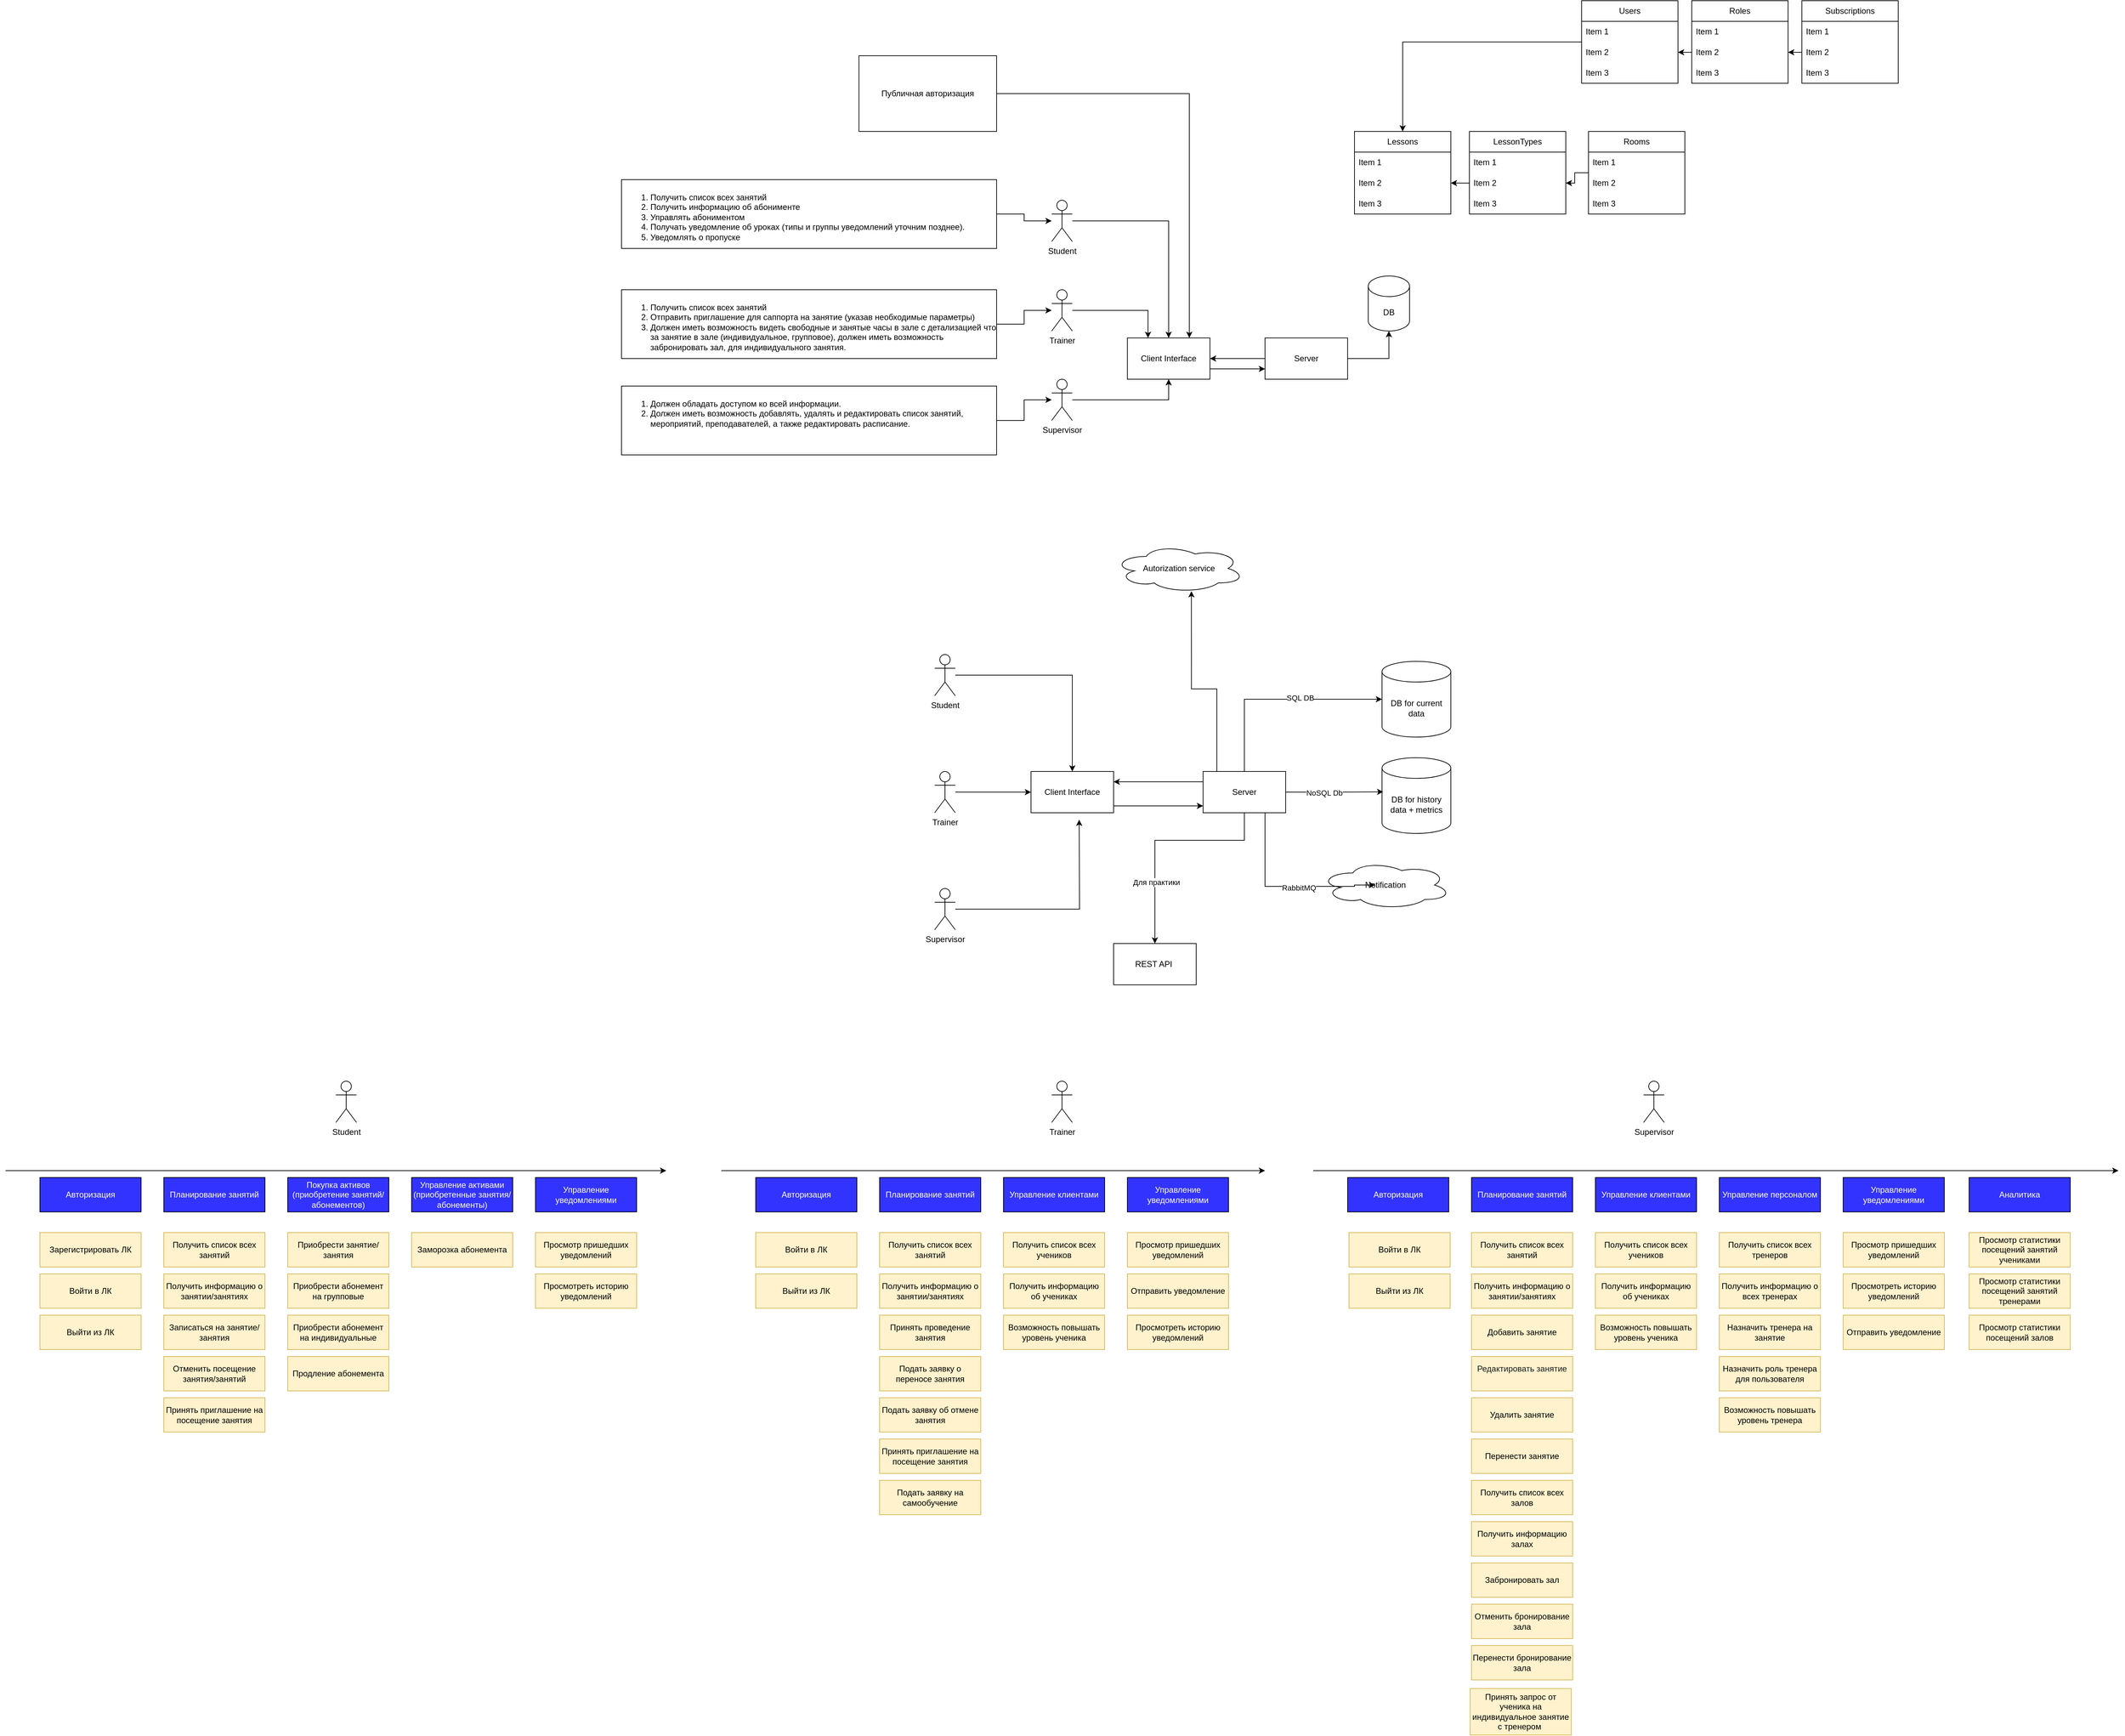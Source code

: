 <mxfile version="22.1.3" type="github">
  <diagram name="Страница — 1" id="-huWrvzhIRPL-7FePhcu">
    <mxGraphModel dx="2761" dy="2418" grid="1" gridSize="10" guides="1" tooltips="1" connect="1" arrows="1" fold="1" page="1" pageScale="1" pageWidth="1654" pageHeight="1169" math="0" shadow="0">
      <root>
        <mxCell id="0" />
        <mxCell id="1" parent="0" />
        <mxCell id="t2ZdEfVuAgnnPO7b86gj-10" style="edgeStyle=orthogonalEdgeStyle;rounded=0;orthogonalLoop=1;jettySize=auto;html=1;entryX=0.5;entryY=0;entryDx=0;entryDy=0;" parent="1" source="211ug2n4QtESpDDz7pXh-1" target="6MssbIcQv7_FQLmaPwCC-4" edge="1">
          <mxGeometry relative="1" as="geometry" />
        </mxCell>
        <mxCell id="211ug2n4QtESpDDz7pXh-1" value="Student" style="shape=umlActor;verticalLabelPosition=bottom;verticalAlign=top;html=1;outlineConnect=0;" parent="1" vertex="1">
          <mxGeometry x="80" y="100" width="30" height="60" as="geometry" />
        </mxCell>
        <mxCell id="t2ZdEfVuAgnnPO7b86gj-21" style="edgeStyle=orthogonalEdgeStyle;rounded=0;orthogonalLoop=1;jettySize=auto;html=1;entryX=0.25;entryY=0;entryDx=0;entryDy=0;" parent="1" source="211ug2n4QtESpDDz7pXh-2" target="6MssbIcQv7_FQLmaPwCC-4" edge="1">
          <mxGeometry relative="1" as="geometry" />
        </mxCell>
        <mxCell id="211ug2n4QtESpDDz7pXh-2" value="Trainer" style="shape=umlActor;verticalLabelPosition=bottom;verticalAlign=top;html=1;outlineConnect=0;" parent="1" vertex="1">
          <mxGeometry x="80" y="230" width="30" height="60" as="geometry" />
        </mxCell>
        <mxCell id="t2ZdEfVuAgnnPO7b86gj-20" style="edgeStyle=orthogonalEdgeStyle;rounded=0;orthogonalLoop=1;jettySize=auto;html=1;entryX=0.5;entryY=1;entryDx=0;entryDy=0;" parent="1" source="211ug2n4QtESpDDz7pXh-3" target="6MssbIcQv7_FQLmaPwCC-4" edge="1">
          <mxGeometry relative="1" as="geometry">
            <Array as="points">
              <mxPoint x="250" y="390" />
            </Array>
          </mxGeometry>
        </mxCell>
        <mxCell id="211ug2n4QtESpDDz7pXh-3" value="Supervisor" style="shape=umlActor;verticalLabelPosition=bottom;verticalAlign=top;html=1;outlineConnect=0;" parent="1" vertex="1">
          <mxGeometry x="80" y="360" width="30" height="60" as="geometry" />
        </mxCell>
        <mxCell id="6MssbIcQv7_FQLmaPwCC-5" style="edgeStyle=orthogonalEdgeStyle;rounded=0;orthogonalLoop=1;jettySize=auto;html=1;entryX=1;entryY=0.5;entryDx=0;entryDy=0;" edge="1" parent="1" source="t2ZdEfVuAgnnPO7b86gj-1" target="6MssbIcQv7_FQLmaPwCC-4">
          <mxGeometry relative="1" as="geometry" />
        </mxCell>
        <mxCell id="t2ZdEfVuAgnnPO7b86gj-1" value="Server" style="rounded=0;whiteSpace=wrap;html=1;" parent="1" vertex="1">
          <mxGeometry x="390" y="300" width="120" height="60" as="geometry" />
        </mxCell>
        <mxCell id="t2ZdEfVuAgnnPO7b86gj-2" value="DB" style="shape=cylinder3;whiteSpace=wrap;html=1;boundedLbl=1;backgroundOutline=1;size=15;" parent="1" vertex="1">
          <mxGeometry x="540" y="210" width="60" height="80" as="geometry" />
        </mxCell>
        <mxCell id="t2ZdEfVuAgnnPO7b86gj-15" style="edgeStyle=orthogonalEdgeStyle;rounded=0;orthogonalLoop=1;jettySize=auto;html=1;" parent="1" source="t2ZdEfVuAgnnPO7b86gj-8" target="211ug2n4QtESpDDz7pXh-1" edge="1">
          <mxGeometry relative="1" as="geometry" />
        </mxCell>
        <mxCell id="t2ZdEfVuAgnnPO7b86gj-8" value="&lt;ol&gt;&lt;li&gt;Получить список всех занятий&lt;/li&gt;&lt;li&gt;Получить информацию об абонименте&lt;/li&gt;&lt;li&gt;Управлять абониментом&lt;/li&gt;&lt;li&gt;Получать уведомление об уроках (типы и группы уведомлений уточним позднее).&lt;/li&gt;&lt;li&gt;Уведомлять о пропуске&lt;/li&gt;&lt;/ol&gt;" style="whiteSpace=wrap;html=1;verticalAlign=top;align=left;" parent="1" vertex="1">
          <mxGeometry x="-545" y="70" width="545" height="100" as="geometry" />
        </mxCell>
        <mxCell id="t2ZdEfVuAgnnPO7b86gj-16" style="edgeStyle=orthogonalEdgeStyle;rounded=0;orthogonalLoop=1;jettySize=auto;html=1;" parent="1" source="t2ZdEfVuAgnnPO7b86gj-12" target="211ug2n4QtESpDDz7pXh-2" edge="1">
          <mxGeometry relative="1" as="geometry" />
        </mxCell>
        <mxCell id="t2ZdEfVuAgnnPO7b86gj-12" value="&lt;ol&gt;&lt;li&gt;Получить список всех занятий&lt;/li&gt;&lt;li&gt;Отправить приглашение для саппорта на занятие (указав необходимые параметры)&lt;/li&gt;&lt;li&gt;Должен иметь возможность видеть свободные и занятые часы в зале с детализацией что за занятие в зале (индивидуальное, групповое), должен иметь возможность забронировать зал, для индивидуального занятия.&lt;br&gt;&lt;/li&gt;&lt;/ol&gt;" style="whiteSpace=wrap;html=1;verticalAlign=top;align=left;" parent="1" vertex="1">
          <mxGeometry x="-545" y="230" width="545" height="100" as="geometry" />
        </mxCell>
        <mxCell id="t2ZdEfVuAgnnPO7b86gj-18" style="edgeStyle=orthogonalEdgeStyle;rounded=0;orthogonalLoop=1;jettySize=auto;html=1;" parent="1" source="t2ZdEfVuAgnnPO7b86gj-17" target="211ug2n4QtESpDDz7pXh-3" edge="1">
          <mxGeometry relative="1" as="geometry" />
        </mxCell>
        <mxCell id="t2ZdEfVuAgnnPO7b86gj-17" value="&lt;ol&gt;&lt;li&gt;Должен обладать доступом ко всей информации.&lt;br&gt;&lt;/li&gt;&lt;li&gt;Должен иметь возможность добавлять, удалять и редактировать список занятий, мероприятий, преподавателей, а также редактировать расписание.&lt;br&gt;&lt;/li&gt;&lt;/ol&gt;" style="whiteSpace=wrap;html=1;verticalAlign=top;align=left;" parent="1" vertex="1">
          <mxGeometry x="-545" y="370" width="545" height="100" as="geometry" />
        </mxCell>
        <mxCell id="t2ZdEfVuAgnnPO7b86gj-23" style="edgeStyle=orthogonalEdgeStyle;rounded=0;orthogonalLoop=1;jettySize=auto;html=1;entryX=0.5;entryY=1;entryDx=0;entryDy=0;entryPerimeter=0;" parent="1" source="t2ZdEfVuAgnnPO7b86gj-1" target="t2ZdEfVuAgnnPO7b86gj-2" edge="1">
          <mxGeometry relative="1" as="geometry" />
        </mxCell>
        <mxCell id="t2ZdEfVuAgnnPO7b86gj-59" style="edgeStyle=orthogonalEdgeStyle;rounded=0;orthogonalLoop=1;jettySize=auto;html=1;entryX=0.75;entryY=0;entryDx=0;entryDy=0;" parent="1" source="t2ZdEfVuAgnnPO7b86gj-24" target="6MssbIcQv7_FQLmaPwCC-4" edge="1">
          <mxGeometry relative="1" as="geometry" />
        </mxCell>
        <mxCell id="t2ZdEfVuAgnnPO7b86gj-24" value="Публичная авторизация" style="rounded=0;whiteSpace=wrap;html=1;" parent="1" vertex="1">
          <mxGeometry x="-200" y="-110" width="200" height="110" as="geometry" />
        </mxCell>
        <mxCell id="t2ZdEfVuAgnnPO7b86gj-54" style="edgeStyle=orthogonalEdgeStyle;rounded=0;orthogonalLoop=1;jettySize=auto;html=1;entryX=0.5;entryY=0;entryDx=0;entryDy=0;" parent="1" source="t2ZdEfVuAgnnPO7b86gj-29" target="t2ZdEfVuAgnnPO7b86gj-37" edge="1">
          <mxGeometry relative="1" as="geometry" />
        </mxCell>
        <mxCell id="t2ZdEfVuAgnnPO7b86gj-29" value="Users" style="swimlane;fontStyle=0;childLayout=stackLayout;horizontal=1;startSize=30;horizontalStack=0;resizeParent=1;resizeParentMax=0;resizeLast=0;collapsible=1;marginBottom=0;whiteSpace=wrap;html=1;" parent="1" vertex="1">
          <mxGeometry x="850" y="-190" width="140" height="120" as="geometry" />
        </mxCell>
        <mxCell id="t2ZdEfVuAgnnPO7b86gj-30" value="Item 1" style="text;strokeColor=none;fillColor=none;align=left;verticalAlign=middle;spacingLeft=4;spacingRight=4;overflow=hidden;points=[[0,0.5],[1,0.5]];portConstraint=eastwest;rotatable=0;whiteSpace=wrap;html=1;" parent="t2ZdEfVuAgnnPO7b86gj-29" vertex="1">
          <mxGeometry y="30" width="140" height="30" as="geometry" />
        </mxCell>
        <mxCell id="t2ZdEfVuAgnnPO7b86gj-31" value="Item 2" style="text;strokeColor=none;fillColor=none;align=left;verticalAlign=middle;spacingLeft=4;spacingRight=4;overflow=hidden;points=[[0,0.5],[1,0.5]];portConstraint=eastwest;rotatable=0;whiteSpace=wrap;html=1;" parent="t2ZdEfVuAgnnPO7b86gj-29" vertex="1">
          <mxGeometry y="60" width="140" height="30" as="geometry" />
        </mxCell>
        <mxCell id="t2ZdEfVuAgnnPO7b86gj-32" value="Item 3" style="text;strokeColor=none;fillColor=none;align=left;verticalAlign=middle;spacingLeft=4;spacingRight=4;overflow=hidden;points=[[0,0.5],[1,0.5]];portConstraint=eastwest;rotatable=0;whiteSpace=wrap;html=1;" parent="t2ZdEfVuAgnnPO7b86gj-29" vertex="1">
          <mxGeometry y="90" width="140" height="30" as="geometry" />
        </mxCell>
        <mxCell id="t2ZdEfVuAgnnPO7b86gj-33" value="Roles" style="swimlane;fontStyle=0;childLayout=stackLayout;horizontal=1;startSize=30;horizontalStack=0;resizeParent=1;resizeParentMax=0;resizeLast=0;collapsible=1;marginBottom=0;whiteSpace=wrap;html=1;" parent="1" vertex="1">
          <mxGeometry x="1010" y="-190" width="140" height="120" as="geometry" />
        </mxCell>
        <mxCell id="t2ZdEfVuAgnnPO7b86gj-34" value="Item 1" style="text;strokeColor=none;fillColor=none;align=left;verticalAlign=middle;spacingLeft=4;spacingRight=4;overflow=hidden;points=[[0,0.5],[1,0.5]];portConstraint=eastwest;rotatable=0;whiteSpace=wrap;html=1;" parent="t2ZdEfVuAgnnPO7b86gj-33" vertex="1">
          <mxGeometry y="30" width="140" height="30" as="geometry" />
        </mxCell>
        <mxCell id="t2ZdEfVuAgnnPO7b86gj-35" value="Item 2" style="text;strokeColor=none;fillColor=none;align=left;verticalAlign=middle;spacingLeft=4;spacingRight=4;overflow=hidden;points=[[0,0.5],[1,0.5]];portConstraint=eastwest;rotatable=0;whiteSpace=wrap;html=1;" parent="t2ZdEfVuAgnnPO7b86gj-33" vertex="1">
          <mxGeometry y="60" width="140" height="30" as="geometry" />
        </mxCell>
        <mxCell id="t2ZdEfVuAgnnPO7b86gj-36" value="Item 3" style="text;strokeColor=none;fillColor=none;align=left;verticalAlign=middle;spacingLeft=4;spacingRight=4;overflow=hidden;points=[[0,0.5],[1,0.5]];portConstraint=eastwest;rotatable=0;whiteSpace=wrap;html=1;" parent="t2ZdEfVuAgnnPO7b86gj-33" vertex="1">
          <mxGeometry y="90" width="140" height="30" as="geometry" />
        </mxCell>
        <mxCell id="t2ZdEfVuAgnnPO7b86gj-37" value="Lessons" style="swimlane;fontStyle=0;childLayout=stackLayout;horizontal=1;startSize=30;horizontalStack=0;resizeParent=1;resizeParentMax=0;resizeLast=0;collapsible=1;marginBottom=0;whiteSpace=wrap;html=1;" parent="1" vertex="1">
          <mxGeometry x="520" width="140" height="120" as="geometry" />
        </mxCell>
        <mxCell id="t2ZdEfVuAgnnPO7b86gj-38" value="Item 1" style="text;strokeColor=none;fillColor=none;align=left;verticalAlign=middle;spacingLeft=4;spacingRight=4;overflow=hidden;points=[[0,0.5],[1,0.5]];portConstraint=eastwest;rotatable=0;whiteSpace=wrap;html=1;" parent="t2ZdEfVuAgnnPO7b86gj-37" vertex="1">
          <mxGeometry y="30" width="140" height="30" as="geometry" />
        </mxCell>
        <mxCell id="t2ZdEfVuAgnnPO7b86gj-39" value="Item 2" style="text;strokeColor=none;fillColor=none;align=left;verticalAlign=middle;spacingLeft=4;spacingRight=4;overflow=hidden;points=[[0,0.5],[1,0.5]];portConstraint=eastwest;rotatable=0;whiteSpace=wrap;html=1;" parent="t2ZdEfVuAgnnPO7b86gj-37" vertex="1">
          <mxGeometry y="60" width="140" height="30" as="geometry" />
        </mxCell>
        <mxCell id="t2ZdEfVuAgnnPO7b86gj-40" value="Item 3" style="text;strokeColor=none;fillColor=none;align=left;verticalAlign=middle;spacingLeft=4;spacingRight=4;overflow=hidden;points=[[0,0.5],[1,0.5]];portConstraint=eastwest;rotatable=0;whiteSpace=wrap;html=1;" parent="t2ZdEfVuAgnnPO7b86gj-37" vertex="1">
          <mxGeometry y="90" width="140" height="30" as="geometry" />
        </mxCell>
        <mxCell id="t2ZdEfVuAgnnPO7b86gj-41" value="Subscriptions" style="swimlane;fontStyle=0;childLayout=stackLayout;horizontal=1;startSize=30;horizontalStack=0;resizeParent=1;resizeParentMax=0;resizeLast=0;collapsible=1;marginBottom=0;whiteSpace=wrap;html=1;" parent="1" vertex="1">
          <mxGeometry x="1170" y="-190" width="140" height="120" as="geometry" />
        </mxCell>
        <mxCell id="t2ZdEfVuAgnnPO7b86gj-42" value="Item 1" style="text;strokeColor=none;fillColor=none;align=left;verticalAlign=middle;spacingLeft=4;spacingRight=4;overflow=hidden;points=[[0,0.5],[1,0.5]];portConstraint=eastwest;rotatable=0;whiteSpace=wrap;html=1;" parent="t2ZdEfVuAgnnPO7b86gj-41" vertex="1">
          <mxGeometry y="30" width="140" height="30" as="geometry" />
        </mxCell>
        <mxCell id="t2ZdEfVuAgnnPO7b86gj-43" value="Item 2" style="text;strokeColor=none;fillColor=none;align=left;verticalAlign=middle;spacingLeft=4;spacingRight=4;overflow=hidden;points=[[0,0.5],[1,0.5]];portConstraint=eastwest;rotatable=0;whiteSpace=wrap;html=1;" parent="t2ZdEfVuAgnnPO7b86gj-41" vertex="1">
          <mxGeometry y="60" width="140" height="30" as="geometry" />
        </mxCell>
        <mxCell id="t2ZdEfVuAgnnPO7b86gj-44" value="Item 3" style="text;strokeColor=none;fillColor=none;align=left;verticalAlign=middle;spacingLeft=4;spacingRight=4;overflow=hidden;points=[[0,0.5],[1,0.5]];portConstraint=eastwest;rotatable=0;whiteSpace=wrap;html=1;" parent="t2ZdEfVuAgnnPO7b86gj-41" vertex="1">
          <mxGeometry y="90" width="140" height="30" as="geometry" />
        </mxCell>
        <mxCell id="t2ZdEfVuAgnnPO7b86gj-56" style="edgeStyle=orthogonalEdgeStyle;rounded=0;orthogonalLoop=1;jettySize=auto;html=1;" parent="1" source="t2ZdEfVuAgnnPO7b86gj-45" target="t2ZdEfVuAgnnPO7b86gj-52" edge="1">
          <mxGeometry relative="1" as="geometry" />
        </mxCell>
        <mxCell id="t2ZdEfVuAgnnPO7b86gj-45" value="Rooms" style="swimlane;fontStyle=0;childLayout=stackLayout;horizontal=1;startSize=30;horizontalStack=0;resizeParent=1;resizeParentMax=0;resizeLast=0;collapsible=1;marginBottom=0;whiteSpace=wrap;html=1;" parent="1" vertex="1">
          <mxGeometry x="860" width="140" height="120" as="geometry" />
        </mxCell>
        <mxCell id="t2ZdEfVuAgnnPO7b86gj-46" value="Item 1" style="text;strokeColor=none;fillColor=none;align=left;verticalAlign=middle;spacingLeft=4;spacingRight=4;overflow=hidden;points=[[0,0.5],[1,0.5]];portConstraint=eastwest;rotatable=0;whiteSpace=wrap;html=1;" parent="t2ZdEfVuAgnnPO7b86gj-45" vertex="1">
          <mxGeometry y="30" width="140" height="30" as="geometry" />
        </mxCell>
        <mxCell id="t2ZdEfVuAgnnPO7b86gj-47" value="Item 2" style="text;strokeColor=none;fillColor=none;align=left;verticalAlign=middle;spacingLeft=4;spacingRight=4;overflow=hidden;points=[[0,0.5],[1,0.5]];portConstraint=eastwest;rotatable=0;whiteSpace=wrap;html=1;" parent="t2ZdEfVuAgnnPO7b86gj-45" vertex="1">
          <mxGeometry y="60" width="140" height="30" as="geometry" />
        </mxCell>
        <mxCell id="t2ZdEfVuAgnnPO7b86gj-48" value="Item 3" style="text;strokeColor=none;fillColor=none;align=left;verticalAlign=middle;spacingLeft=4;spacingRight=4;overflow=hidden;points=[[0,0.5],[1,0.5]];portConstraint=eastwest;rotatable=0;whiteSpace=wrap;html=1;" parent="t2ZdEfVuAgnnPO7b86gj-45" vertex="1">
          <mxGeometry y="90" width="140" height="30" as="geometry" />
        </mxCell>
        <mxCell id="t2ZdEfVuAgnnPO7b86gj-50" value="LessonTypes" style="swimlane;fontStyle=0;childLayout=stackLayout;horizontal=1;startSize=30;horizontalStack=0;resizeParent=1;resizeParentMax=0;resizeLast=0;collapsible=1;marginBottom=0;whiteSpace=wrap;html=1;" parent="1" vertex="1">
          <mxGeometry x="687" width="140" height="120" as="geometry" />
        </mxCell>
        <mxCell id="t2ZdEfVuAgnnPO7b86gj-51" value="Item 1" style="text;strokeColor=none;fillColor=none;align=left;verticalAlign=middle;spacingLeft=4;spacingRight=4;overflow=hidden;points=[[0,0.5],[1,0.5]];portConstraint=eastwest;rotatable=0;whiteSpace=wrap;html=1;" parent="t2ZdEfVuAgnnPO7b86gj-50" vertex="1">
          <mxGeometry y="30" width="140" height="30" as="geometry" />
        </mxCell>
        <mxCell id="t2ZdEfVuAgnnPO7b86gj-52" value="Item 2" style="text;strokeColor=none;fillColor=none;align=left;verticalAlign=middle;spacingLeft=4;spacingRight=4;overflow=hidden;points=[[0,0.5],[1,0.5]];portConstraint=eastwest;rotatable=0;whiteSpace=wrap;html=1;" parent="t2ZdEfVuAgnnPO7b86gj-50" vertex="1">
          <mxGeometry y="60" width="140" height="30" as="geometry" />
        </mxCell>
        <mxCell id="t2ZdEfVuAgnnPO7b86gj-53" value="Item 3" style="text;strokeColor=none;fillColor=none;align=left;verticalAlign=middle;spacingLeft=4;spacingRight=4;overflow=hidden;points=[[0,0.5],[1,0.5]];portConstraint=eastwest;rotatable=0;whiteSpace=wrap;html=1;" parent="t2ZdEfVuAgnnPO7b86gj-50" vertex="1">
          <mxGeometry y="90" width="140" height="30" as="geometry" />
        </mxCell>
        <mxCell id="t2ZdEfVuAgnnPO7b86gj-55" style="edgeStyle=orthogonalEdgeStyle;rounded=0;orthogonalLoop=1;jettySize=auto;html=1;entryX=1;entryY=0.5;entryDx=0;entryDy=0;" parent="1" source="t2ZdEfVuAgnnPO7b86gj-52" target="t2ZdEfVuAgnnPO7b86gj-39" edge="1">
          <mxGeometry relative="1" as="geometry" />
        </mxCell>
        <mxCell id="t2ZdEfVuAgnnPO7b86gj-57" style="edgeStyle=orthogonalEdgeStyle;rounded=0;orthogonalLoop=1;jettySize=auto;html=1;entryX=1;entryY=0.5;entryDx=0;entryDy=0;" parent="1" source="t2ZdEfVuAgnnPO7b86gj-35" target="t2ZdEfVuAgnnPO7b86gj-31" edge="1">
          <mxGeometry relative="1" as="geometry" />
        </mxCell>
        <mxCell id="t2ZdEfVuAgnnPO7b86gj-58" style="edgeStyle=orthogonalEdgeStyle;rounded=0;orthogonalLoop=1;jettySize=auto;html=1;entryX=1;entryY=0.5;entryDx=0;entryDy=0;" parent="1" source="t2ZdEfVuAgnnPO7b86gj-43" target="t2ZdEfVuAgnnPO7b86gj-35" edge="1">
          <mxGeometry relative="1" as="geometry" />
        </mxCell>
        <mxCell id="38tsDACRDi0O5EKiQqHK-49" style="edgeStyle=orthogonalEdgeStyle;rounded=0;orthogonalLoop=1;jettySize=auto;html=1;" parent="1" source="38tsDACRDi0O5EKiQqHK-50" target="38tsDACRDi0O5EKiQqHK-56" edge="1">
          <mxGeometry relative="1" as="geometry" />
        </mxCell>
        <mxCell id="38tsDACRDi0O5EKiQqHK-50" value="Student" style="shape=umlActor;verticalLabelPosition=bottom;verticalAlign=top;html=1;outlineConnect=0;" parent="1" vertex="1">
          <mxGeometry x="-90" y="760" width="30" height="60" as="geometry" />
        </mxCell>
        <mxCell id="38tsDACRDi0O5EKiQqHK-51" style="edgeStyle=orthogonalEdgeStyle;rounded=0;orthogonalLoop=1;jettySize=auto;html=1;entryX=0;entryY=0.5;entryDx=0;entryDy=0;" parent="1" source="38tsDACRDi0O5EKiQqHK-52" target="38tsDACRDi0O5EKiQqHK-56" edge="1">
          <mxGeometry relative="1" as="geometry" />
        </mxCell>
        <mxCell id="38tsDACRDi0O5EKiQqHK-52" value="Trainer" style="shape=umlActor;verticalLabelPosition=bottom;verticalAlign=top;html=1;outlineConnect=0;" parent="1" vertex="1">
          <mxGeometry x="-90" y="930" width="30" height="60" as="geometry" />
        </mxCell>
        <mxCell id="38tsDACRDi0O5EKiQqHK-206" style="edgeStyle=orthogonalEdgeStyle;rounded=0;orthogonalLoop=1;jettySize=auto;html=1;" parent="1" source="38tsDACRDi0O5EKiQqHK-54" edge="1">
          <mxGeometry relative="1" as="geometry">
            <mxPoint x="120" y="1000" as="targetPoint" />
          </mxGeometry>
        </mxCell>
        <mxCell id="38tsDACRDi0O5EKiQqHK-54" value="Supervisor" style="shape=umlActor;verticalLabelPosition=bottom;verticalAlign=top;html=1;outlineConnect=0;" parent="1" vertex="1">
          <mxGeometry x="-90" y="1100" width="30" height="60" as="geometry" />
        </mxCell>
        <mxCell id="38tsDACRDi0O5EKiQqHK-207" style="edgeStyle=orthogonalEdgeStyle;rounded=0;orthogonalLoop=1;jettySize=auto;html=1;" parent="1" source="38tsDACRDi0O5EKiQqHK-56" target="38tsDACRDi0O5EKiQqHK-204" edge="1">
          <mxGeometry relative="1" as="geometry">
            <Array as="points">
              <mxPoint x="240" y="980" />
              <mxPoint x="240" y="980" />
            </Array>
          </mxGeometry>
        </mxCell>
        <mxCell id="38tsDACRDi0O5EKiQqHK-56" value="Client Interface" style="rounded=0;whiteSpace=wrap;html=1;" parent="1" vertex="1">
          <mxGeometry x="50" y="930" width="120" height="60" as="geometry" />
        </mxCell>
        <mxCell id="38tsDACRDi0O5EKiQqHK-57" value="DB for current data" style="shape=cylinder3;whiteSpace=wrap;html=1;boundedLbl=1;backgroundOutline=1;size=15;" parent="1" vertex="1">
          <mxGeometry x="560" y="770" width="100" height="110" as="geometry" />
        </mxCell>
        <mxCell id="38tsDACRDi0O5EKiQqHK-97" value="" style="endArrow=classic;html=1;rounded=0;" parent="1" edge="1">
          <mxGeometry width="50" height="50" relative="1" as="geometry">
            <mxPoint x="-1440" y="1510" as="sourcePoint" />
            <mxPoint x="-480" y="1510" as="targetPoint" />
          </mxGeometry>
        </mxCell>
        <mxCell id="38tsDACRDi0O5EKiQqHK-101" value="Покупка активов (приобретение занятий/абонементов)" style="rounded=0;whiteSpace=wrap;html=1;fillColor=#3333FF;fontColor=#ffffff;" parent="1" vertex="1">
          <mxGeometry x="-1030" y="1520" width="147" height="50" as="geometry" />
        </mxCell>
        <mxCell id="38tsDACRDi0O5EKiQqHK-104" value="Student" style="shape=umlActor;verticalLabelPosition=bottom;verticalAlign=top;html=1;outlineConnect=0;" parent="1" vertex="1">
          <mxGeometry x="-960" y="1380" width="30" height="60" as="geometry" />
        </mxCell>
        <mxCell id="38tsDACRDi0O5EKiQqHK-105" value="Управление активами (приобретенные занятия/абонементы)" style="rounded=0;whiteSpace=wrap;html=1;fillColor=#3333FF;fontColor=#ffffff;" parent="1" vertex="1">
          <mxGeometry x="-850" y="1520" width="147" height="50" as="geometry" />
        </mxCell>
        <mxCell id="38tsDACRDi0O5EKiQqHK-106" value="Управление уведомлениями" style="rounded=0;whiteSpace=wrap;html=1;fillColor=#3333FF;fontColor=#ffffff;" parent="1" vertex="1">
          <mxGeometry x="-670" y="1520" width="147" height="50" as="geometry" />
        </mxCell>
        <mxCell id="38tsDACRDi0O5EKiQqHK-107" value="Планирование занятий" style="rounded=0;whiteSpace=wrap;html=1;fillColor=#3333FF;fontColor=#ffffff;" parent="1" vertex="1">
          <mxGeometry x="-1210" y="1520" width="147" height="50" as="geometry" />
        </mxCell>
        <mxCell id="38tsDACRDi0O5EKiQqHK-108" value="Авторизация" style="rounded=0;whiteSpace=wrap;html=1;fillColor=#3333FF;fontColor=#ffffff;" parent="1" vertex="1">
          <mxGeometry x="-1390" y="1520" width="147" height="50" as="geometry" />
        </mxCell>
        <mxCell id="38tsDACRDi0O5EKiQqHK-109" value="Зарегистрировать ЛК" style="rounded=0;whiteSpace=wrap;html=1;fillColor=#fff2cc;strokeColor=#d6b656;" parent="1" vertex="1">
          <mxGeometry x="-1390" y="1600" width="147" height="50" as="geometry" />
        </mxCell>
        <mxCell id="38tsDACRDi0O5EKiQqHK-110" value="Войти в ЛК" style="rounded=0;whiteSpace=wrap;html=1;fillColor=#fff2cc;strokeColor=#d6b656;" parent="1" vertex="1">
          <mxGeometry x="-1390" y="1660" width="147" height="50" as="geometry" />
        </mxCell>
        <mxCell id="38tsDACRDi0O5EKiQqHK-111" value="Выйти из ЛК" style="rounded=0;whiteSpace=wrap;html=1;fillColor=#fff2cc;strokeColor=#d6b656;" parent="1" vertex="1">
          <mxGeometry x="-1390" y="1720" width="147" height="50" as="geometry" />
        </mxCell>
        <mxCell id="38tsDACRDi0O5EKiQqHK-117" value="Получить список всех занятий" style="rounded=0;whiteSpace=wrap;html=1;fillColor=#fff2cc;strokeColor=#d6b656;" parent="1" vertex="1">
          <mxGeometry x="-1210" y="1600" width="147" height="50" as="geometry" />
        </mxCell>
        <mxCell id="38tsDACRDi0O5EKiQqHK-118" value="Получить информацию о занятии/занятиях" style="rounded=0;whiteSpace=wrap;html=1;fillColor=#fff2cc;strokeColor=#d6b656;" parent="1" vertex="1">
          <mxGeometry x="-1210" y="1660" width="147" height="50" as="geometry" />
        </mxCell>
        <mxCell id="38tsDACRDi0O5EKiQqHK-119" value="Записаться на занятие/занятия" style="rounded=0;whiteSpace=wrap;html=1;fillColor=#fff2cc;strokeColor=#d6b656;" parent="1" vertex="1">
          <mxGeometry x="-1210" y="1720" width="147" height="50" as="geometry" />
        </mxCell>
        <mxCell id="38tsDACRDi0O5EKiQqHK-120" value="Отменить посещение занятия/занятий" style="rounded=0;whiteSpace=wrap;html=1;fillColor=#fff2cc;strokeColor=#d6b656;" parent="1" vertex="1">
          <mxGeometry x="-1210" y="1780" width="147" height="50" as="geometry" />
        </mxCell>
        <mxCell id="38tsDACRDi0O5EKiQqHK-121" value="Принять приглашение на посещение занятия" style="rounded=0;whiteSpace=wrap;html=1;fillColor=#fff2cc;strokeColor=#d6b656;" parent="1" vertex="1">
          <mxGeometry x="-1210" y="1840" width="147" height="50" as="geometry" />
        </mxCell>
        <mxCell id="38tsDACRDi0O5EKiQqHK-125" value="Приобрести занятие/занятия" style="rounded=0;whiteSpace=wrap;html=1;fillColor=#fff2cc;strokeColor=#d6b656;" parent="1" vertex="1">
          <mxGeometry x="-1030" y="1600" width="147" height="50" as="geometry" />
        </mxCell>
        <mxCell id="38tsDACRDi0O5EKiQqHK-126" value="Приобрести &lt;span style=&quot;background-color: initial;&quot;&gt;абонемент на групповые&lt;/span&gt;" style="rounded=0;whiteSpace=wrap;html=1;fillColor=#fff2cc;strokeColor=#d6b656;" parent="1" vertex="1">
          <mxGeometry x="-1030" y="1660" width="147" height="50" as="geometry" />
        </mxCell>
        <mxCell id="38tsDACRDi0O5EKiQqHK-133" value="Заморозка абонемента" style="rounded=0;whiteSpace=wrap;html=1;fillColor=#fff2cc;strokeColor=#d6b656;" parent="1" vertex="1">
          <mxGeometry x="-850" y="1600" width="147" height="50" as="geometry" />
        </mxCell>
        <mxCell id="38tsDACRDi0O5EKiQqHK-141" value="Просмотр пришедших уведомлений" style="rounded=0;whiteSpace=wrap;html=1;fillColor=#fff2cc;strokeColor=#d6b656;" parent="1" vertex="1">
          <mxGeometry x="-670" y="1600" width="147" height="50" as="geometry" />
        </mxCell>
        <mxCell id="38tsDACRDi0O5EKiQqHK-142" value="Просмотреть историю уведомлений" style="rounded=0;whiteSpace=wrap;html=1;fillColor=#fff2cc;strokeColor=#d6b656;" parent="1" vertex="1">
          <mxGeometry x="-670" y="1660" width="147" height="50" as="geometry" />
        </mxCell>
        <mxCell id="38tsDACRDi0O5EKiQqHK-149" value="" style="endArrow=classic;html=1;rounded=0;" parent="1" edge="1">
          <mxGeometry width="50" height="50" relative="1" as="geometry">
            <mxPoint x="-400" y="1510" as="sourcePoint" />
            <mxPoint x="390" y="1510" as="targetPoint" />
          </mxGeometry>
        </mxCell>
        <mxCell id="38tsDACRDi0O5EKiQqHK-150" value="Управление клиентами" style="rounded=0;whiteSpace=wrap;html=1;fillColor=#3333FF;fontColor=#ffffff;" parent="1" vertex="1">
          <mxGeometry x="10" y="1520" width="147" height="50" as="geometry" />
        </mxCell>
        <mxCell id="38tsDACRDi0O5EKiQqHK-151" value="Trainer" style="shape=umlActor;verticalLabelPosition=bottom;verticalAlign=top;html=1;outlineConnect=0;" parent="1" vertex="1">
          <mxGeometry x="80" y="1380" width="30" height="60" as="geometry" />
        </mxCell>
        <mxCell id="38tsDACRDi0O5EKiQqHK-152" value="Управление уведомлениями" style="rounded=0;whiteSpace=wrap;html=1;fillColor=#3333FF;fontColor=#ffffff;" parent="1" vertex="1">
          <mxGeometry x="190" y="1520" width="147" height="50" as="geometry" />
        </mxCell>
        <mxCell id="38tsDACRDi0O5EKiQqHK-154" value="Планирование занятий" style="rounded=0;whiteSpace=wrap;html=1;fillColor=#3333FF;fontColor=#ffffff;" parent="1" vertex="1">
          <mxGeometry x="-170" y="1520" width="147" height="50" as="geometry" />
        </mxCell>
        <mxCell id="38tsDACRDi0O5EKiQqHK-155" value="Авторизация" style="rounded=0;whiteSpace=wrap;html=1;fillColor=#3333FF;fontColor=#ffffff;" parent="1" vertex="1">
          <mxGeometry x="-350" y="1520" width="147" height="50" as="geometry" />
        </mxCell>
        <mxCell id="38tsDACRDi0O5EKiQqHK-157" value="Войти в ЛК" style="rounded=0;whiteSpace=wrap;html=1;fillColor=#fff2cc;strokeColor=#d6b656;" parent="1" vertex="1">
          <mxGeometry x="-350" y="1600" width="147" height="50" as="geometry" />
        </mxCell>
        <mxCell id="38tsDACRDi0O5EKiQqHK-158" value="Выйти из ЛК" style="rounded=0;whiteSpace=wrap;html=1;fillColor=#fff2cc;strokeColor=#d6b656;" parent="1" vertex="1">
          <mxGeometry x="-350" y="1660" width="147" height="50" as="geometry" />
        </mxCell>
        <mxCell id="38tsDACRDi0O5EKiQqHK-159" value="Получить список всех занятий" style="rounded=0;whiteSpace=wrap;html=1;fillColor=#fff2cc;strokeColor=#d6b656;" parent="1" vertex="1">
          <mxGeometry x="-170" y="1600" width="147" height="50" as="geometry" />
        </mxCell>
        <mxCell id="38tsDACRDi0O5EKiQqHK-160" value="Получить информацию о занятии/занятиях" style="rounded=0;whiteSpace=wrap;html=1;fillColor=#fff2cc;strokeColor=#d6b656;" parent="1" vertex="1">
          <mxGeometry x="-170" y="1660" width="147" height="50" as="geometry" />
        </mxCell>
        <mxCell id="38tsDACRDi0O5EKiQqHK-161" value="Принять проведение занятия" style="rounded=0;whiteSpace=wrap;html=1;fillColor=#fff2cc;strokeColor=#d6b656;" parent="1" vertex="1">
          <mxGeometry x="-170" y="1720" width="147" height="50" as="geometry" />
        </mxCell>
        <mxCell id="38tsDACRDi0O5EKiQqHK-162" value="Подать заявку о переносе занятия" style="rounded=0;whiteSpace=wrap;html=1;fillColor=#fff2cc;strokeColor=#d6b656;" parent="1" vertex="1">
          <mxGeometry x="-170" y="1780" width="147" height="50" as="geometry" />
        </mxCell>
        <mxCell id="38tsDACRDi0O5EKiQqHK-163" value="Подать заявку об отмене занятия" style="rounded=0;whiteSpace=wrap;html=1;fillColor=#fff2cc;strokeColor=#d6b656;" parent="1" vertex="1">
          <mxGeometry x="-170" y="1840" width="147" height="50" as="geometry" />
        </mxCell>
        <mxCell id="38tsDACRDi0O5EKiQqHK-164" value="Получить список всех учеников" style="rounded=0;whiteSpace=wrap;html=1;fillColor=#fff2cc;strokeColor=#d6b656;" parent="1" vertex="1">
          <mxGeometry x="10" y="1600" width="147" height="50" as="geometry" />
        </mxCell>
        <mxCell id="38tsDACRDi0O5EKiQqHK-165" value="Получить информацию об учениках" style="rounded=0;whiteSpace=wrap;html=1;fillColor=#fff2cc;strokeColor=#d6b656;" parent="1" vertex="1">
          <mxGeometry x="10" y="1660" width="147" height="50" as="geometry" />
        </mxCell>
        <mxCell id="38tsDACRDi0O5EKiQqHK-166" value="Просмотр пришедших уведомлений" style="rounded=0;whiteSpace=wrap;html=1;fillColor=#fff2cc;strokeColor=#d6b656;" parent="1" vertex="1">
          <mxGeometry x="190" y="1600" width="147" height="50" as="geometry" />
        </mxCell>
        <mxCell id="38tsDACRDi0O5EKiQqHK-167" value="Просмотреть историю уведомлений" style="rounded=0;whiteSpace=wrap;html=1;fillColor=#fff2cc;strokeColor=#d6b656;" parent="1" vertex="1">
          <mxGeometry x="190" y="1720" width="147" height="50" as="geometry" />
        </mxCell>
        <mxCell id="38tsDACRDi0O5EKiQqHK-170" value="" style="endArrow=classic;html=1;rounded=0;" parent="1" edge="1">
          <mxGeometry width="50" height="50" relative="1" as="geometry">
            <mxPoint x="460" y="1510" as="sourcePoint" />
            <mxPoint x="1630" y="1510" as="targetPoint" />
          </mxGeometry>
        </mxCell>
        <mxCell id="38tsDACRDi0O5EKiQqHK-171" value="Управление клиентами" style="rounded=0;whiteSpace=wrap;html=1;fillColor=#3333FF;fontColor=#ffffff;" parent="1" vertex="1">
          <mxGeometry x="870" y="1520" width="147" height="50" as="geometry" />
        </mxCell>
        <mxCell id="38tsDACRDi0O5EKiQqHK-172" value="Supervisor" style="shape=umlActor;verticalLabelPosition=bottom;verticalAlign=top;html=1;outlineConnect=0;" parent="1" vertex="1">
          <mxGeometry x="940" y="1380" width="30" height="60" as="geometry" />
        </mxCell>
        <mxCell id="38tsDACRDi0O5EKiQqHK-173" value="Управление персоналом" style="rounded=0;whiteSpace=wrap;html=1;fillColor=#3333FF;fontColor=#ffffff;" parent="1" vertex="1">
          <mxGeometry x="1050" y="1520" width="147" height="50" as="geometry" />
        </mxCell>
        <mxCell id="38tsDACRDi0O5EKiQqHK-174" value="Управление уведомлениями " style="rounded=0;whiteSpace=wrap;html=1;fillColor=#3333FF;fontColor=#ffffff;" parent="1" vertex="1">
          <mxGeometry x="1230" y="1520" width="147" height="50" as="geometry" />
        </mxCell>
        <mxCell id="38tsDACRDi0O5EKiQqHK-175" value="Планирование занятий" style="rounded=0;whiteSpace=wrap;html=1;fillColor=#3333FF;fontColor=#ffffff;" parent="1" vertex="1">
          <mxGeometry x="690" y="1520" width="147" height="50" as="geometry" />
        </mxCell>
        <mxCell id="38tsDACRDi0O5EKiQqHK-176" value="Авторизация" style="rounded=0;whiteSpace=wrap;html=1;fillColor=#3333FF;fontColor=#ffffff;" parent="1" vertex="1">
          <mxGeometry x="510" y="1520" width="147" height="50" as="geometry" />
        </mxCell>
        <mxCell id="38tsDACRDi0O5EKiQqHK-178" value="Войти в ЛК" style="rounded=0;whiteSpace=wrap;html=1;fillColor=#fff2cc;strokeColor=#d6b656;" parent="1" vertex="1">
          <mxGeometry x="512" y="1600" width="147" height="50" as="geometry" />
        </mxCell>
        <mxCell id="38tsDACRDi0O5EKiQqHK-179" value="Выйти из ЛК" style="rounded=0;whiteSpace=wrap;html=1;fillColor=#fff2cc;strokeColor=#d6b656;" parent="1" vertex="1">
          <mxGeometry x="512" y="1660" width="147" height="50" as="geometry" />
        </mxCell>
        <mxCell id="38tsDACRDi0O5EKiQqHK-180" value="Получить список всех занятий" style="rounded=0;whiteSpace=wrap;html=1;fillColor=#fff2cc;strokeColor=#d6b656;" parent="1" vertex="1">
          <mxGeometry x="690" y="1600" width="147" height="50" as="geometry" />
        </mxCell>
        <mxCell id="38tsDACRDi0O5EKiQqHK-181" value="Получить информацию о занятии/занятиях" style="rounded=0;whiteSpace=wrap;html=1;fillColor=#fff2cc;strokeColor=#d6b656;" parent="1" vertex="1">
          <mxGeometry x="690" y="1660" width="147" height="50" as="geometry" />
        </mxCell>
        <mxCell id="38tsDACRDi0O5EKiQqHK-182" value="Добавить занятие" style="rounded=0;whiteSpace=wrap;html=1;fillColor=#fff2cc;strokeColor=#d6b656;" parent="1" vertex="1">
          <mxGeometry x="690" y="1720" width="147" height="50" as="geometry" />
        </mxCell>
        <mxCell id="38tsDACRDi0O5EKiQqHK-183" value="&#xa;&lt;span style=&quot;color: rgb(26, 26, 26);&quot;&gt;Редактировать занятие&lt;/span&gt;&#xa;&#xa;" style="rounded=0;whiteSpace=wrap;html=1;fillColor=#fff2cc;strokeColor=#d6b656;" parent="1" vertex="1">
          <mxGeometry x="690" y="1780" width="147" height="50" as="geometry" />
        </mxCell>
        <mxCell id="38tsDACRDi0O5EKiQqHK-184" value="Удалить занятие" style="rounded=0;whiteSpace=wrap;html=1;fillColor=#fff2cc;strokeColor=#d6b656;" parent="1" vertex="1">
          <mxGeometry x="690" y="1840" width="147" height="50" as="geometry" />
        </mxCell>
        <mxCell id="38tsDACRDi0O5EKiQqHK-185" value="Получить список всех учеников" style="rounded=0;whiteSpace=wrap;html=1;fillColor=#fff2cc;strokeColor=#d6b656;" parent="1" vertex="1">
          <mxGeometry x="870" y="1600" width="147" height="50" as="geometry" />
        </mxCell>
        <mxCell id="38tsDACRDi0O5EKiQqHK-186" value="Получить информацию об учениках" style="rounded=0;whiteSpace=wrap;html=1;fillColor=#fff2cc;strokeColor=#d6b656;" parent="1" vertex="1">
          <mxGeometry x="870" y="1660" width="147" height="50" as="geometry" />
        </mxCell>
        <mxCell id="38tsDACRDi0O5EKiQqHK-187" value="Получить список всех тренеров" style="rounded=0;whiteSpace=wrap;html=1;fillColor=#fff2cc;strokeColor=#d6b656;" parent="1" vertex="1">
          <mxGeometry x="1050" y="1600" width="147" height="50" as="geometry" />
        </mxCell>
        <mxCell id="38tsDACRDi0O5EKiQqHK-188" value="Получить информацию о всех тренерах" style="rounded=0;whiteSpace=wrap;html=1;fillColor=#fff2cc;strokeColor=#d6b656;" parent="1" vertex="1">
          <mxGeometry x="1050" y="1660" width="147" height="50" as="geometry" />
        </mxCell>
        <mxCell id="38tsDACRDi0O5EKiQqHK-189" value="Просмотр пришедших уведомлений" style="rounded=0;whiteSpace=wrap;html=1;fillColor=#fff2cc;strokeColor=#d6b656;" parent="1" vertex="1">
          <mxGeometry x="1230" y="1600" width="147" height="50" as="geometry" />
        </mxCell>
        <mxCell id="38tsDACRDi0O5EKiQqHK-190" value="Просмотреть историю уведомлений" style="rounded=0;whiteSpace=wrap;html=1;fillColor=#fff2cc;strokeColor=#d6b656;" parent="1" vertex="1">
          <mxGeometry x="1230" y="1660" width="147" height="50" as="geometry" />
        </mxCell>
        <mxCell id="38tsDACRDi0O5EKiQqHK-191" value="Принять приглашение на посещение занятия" style="rounded=0;whiteSpace=wrap;html=1;fillColor=#fff2cc;strokeColor=#d6b656;" parent="1" vertex="1">
          <mxGeometry x="-170" y="1900" width="147" height="50" as="geometry" />
        </mxCell>
        <mxCell id="38tsDACRDi0O5EKiQqHK-192" value="Отправить уведомление" style="rounded=0;whiteSpace=wrap;html=1;fillColor=#fff2cc;strokeColor=#d6b656;" parent="1" vertex="1">
          <mxGeometry x="190" y="1660" width="147" height="50" as="geometry" />
        </mxCell>
        <mxCell id="38tsDACRDi0O5EKiQqHK-194" value="Перенести занятие" style="rounded=0;whiteSpace=wrap;html=1;fillColor=#fff2cc;strokeColor=#d6b656;" parent="1" vertex="1">
          <mxGeometry x="690" y="1900" width="147" height="50" as="geometry" />
        </mxCell>
        <mxCell id="38tsDACRDi0O5EKiQqHK-195" value="Получить список всех залов" style="rounded=0;whiteSpace=wrap;html=1;fillColor=#fff2cc;strokeColor=#d6b656;" parent="1" vertex="1">
          <mxGeometry x="690" y="1960" width="147" height="50" as="geometry" />
        </mxCell>
        <mxCell id="38tsDACRDi0O5EKiQqHK-196" value="Получить информацию залах" style="rounded=0;whiteSpace=wrap;html=1;fillColor=#fff2cc;strokeColor=#d6b656;" parent="1" vertex="1">
          <mxGeometry x="690" y="2020" width="147" height="50" as="geometry" />
        </mxCell>
        <mxCell id="38tsDACRDi0O5EKiQqHK-197" value="Забронировать зал" style="rounded=0;whiteSpace=wrap;html=1;fillColor=#fff2cc;strokeColor=#d6b656;" parent="1" vertex="1">
          <mxGeometry x="690" y="2080" width="147" height="50" as="geometry" />
        </mxCell>
        <mxCell id="38tsDACRDi0O5EKiQqHK-198" value="Отменить бронирование зала" style="rounded=0;whiteSpace=wrap;html=1;fillColor=#fff2cc;strokeColor=#d6b656;" parent="1" vertex="1">
          <mxGeometry x="690" y="2140" width="147" height="50" as="geometry" />
        </mxCell>
        <mxCell id="38tsDACRDi0O5EKiQqHK-199" value="Перенести бронирование зала" style="rounded=0;whiteSpace=wrap;html=1;fillColor=#fff2cc;strokeColor=#d6b656;" parent="1" vertex="1">
          <mxGeometry x="690" y="2200" width="147" height="50" as="geometry" />
        </mxCell>
        <mxCell id="38tsDACRDi0O5EKiQqHK-200" value="Принять запрос от ученика на индивидуальное занятие с тренером&amp;nbsp;" style="rounded=0;whiteSpace=wrap;html=1;fillColor=#fff2cc;strokeColor=#d6b656;" parent="1" vertex="1">
          <mxGeometry x="688" y="2262.5" width="147" height="67.5" as="geometry" />
        </mxCell>
        <mxCell id="38tsDACRDi0O5EKiQqHK-201" value="Назначить тренера на занятие" style="rounded=0;whiteSpace=wrap;html=1;fillColor=#fff2cc;strokeColor=#d6b656;" parent="1" vertex="1">
          <mxGeometry x="1050" y="1720" width="147" height="50" as="geometry" />
        </mxCell>
        <mxCell id="38tsDACRDi0O5EKiQqHK-202" value="Отправить уведомление" style="rounded=0;whiteSpace=wrap;html=1;fillColor=#fff2cc;strokeColor=#d6b656;" parent="1" vertex="1">
          <mxGeometry x="1230" y="1720" width="147" height="50" as="geometry" />
        </mxCell>
        <mxCell id="38tsDACRDi0O5EKiQqHK-203" value="Назначить роль тренера для пользователя" style="rounded=0;whiteSpace=wrap;html=1;fillColor=#fff2cc;strokeColor=#d6b656;" parent="1" vertex="1">
          <mxGeometry x="1050" y="1780" width="147" height="50" as="geometry" />
        </mxCell>
        <mxCell id="38tsDACRDi0O5EKiQqHK-208" style="edgeStyle=orthogonalEdgeStyle;rounded=0;orthogonalLoop=1;jettySize=auto;html=1;entryX=1;entryY=0.25;entryDx=0;entryDy=0;" parent="1" source="38tsDACRDi0O5EKiQqHK-204" target="38tsDACRDi0O5EKiQqHK-56" edge="1">
          <mxGeometry relative="1" as="geometry">
            <Array as="points">
              <mxPoint x="270" y="945" />
              <mxPoint x="270" y="945" />
            </Array>
          </mxGeometry>
        </mxCell>
        <mxCell id="6MssbIcQv7_FQLmaPwCC-8" value="" style="edgeStyle=orthogonalEdgeStyle;rounded=0;orthogonalLoop=1;jettySize=auto;html=1;" edge="1" parent="1" source="38tsDACRDi0O5EKiQqHK-204" target="6MssbIcQv7_FQLmaPwCC-7">
          <mxGeometry relative="1" as="geometry">
            <Array as="points">
              <mxPoint x="360" y="1030" />
              <mxPoint x="230" y="1030" />
            </Array>
          </mxGeometry>
        </mxCell>
        <mxCell id="6MssbIcQv7_FQLmaPwCC-9" value="Для практики" style="edgeLabel;html=1;align=center;verticalAlign=middle;resizable=0;points=[];" vertex="1" connectable="0" parent="6MssbIcQv7_FQLmaPwCC-8">
          <mxGeometry x="0.44" y="2" relative="1" as="geometry">
            <mxPoint as="offset" />
          </mxGeometry>
        </mxCell>
        <mxCell id="38tsDACRDi0O5EKiQqHK-204" value="Server" style="rounded=0;whiteSpace=wrap;html=1;" parent="1" vertex="1">
          <mxGeometry x="300" y="930" width="120" height="60" as="geometry" />
        </mxCell>
        <mxCell id="38tsDACRDi0O5EKiQqHK-209" value="DB for history data + metrics" style="shape=cylinder3;whiteSpace=wrap;html=1;boundedLbl=1;backgroundOutline=1;size=15;" parent="1" vertex="1">
          <mxGeometry x="560" y="910" width="100" height="110" as="geometry" />
        </mxCell>
        <mxCell id="38tsDACRDi0O5EKiQqHK-211" value="Аналитика" style="rounded=0;whiteSpace=wrap;html=1;fillColor=#3333FF;fontColor=#ffffff;" parent="1" vertex="1">
          <mxGeometry x="1413" y="1520" width="147" height="50" as="geometry" />
        </mxCell>
        <mxCell id="38tsDACRDi0O5EKiQqHK-212" value="Просмотр статистики посещений занятий учениками" style="rounded=0;whiteSpace=wrap;html=1;fillColor=#fff2cc;strokeColor=#d6b656;" parent="1" vertex="1">
          <mxGeometry x="1413" y="1600" width="147" height="50" as="geometry" />
        </mxCell>
        <mxCell id="38tsDACRDi0O5EKiQqHK-213" value="Просмотр статистики посещений занятий тренерами" style="rounded=0;whiteSpace=wrap;html=1;fillColor=#fff2cc;strokeColor=#d6b656;" parent="1" vertex="1">
          <mxGeometry x="1413" y="1660" width="147" height="50" as="geometry" />
        </mxCell>
        <mxCell id="38tsDACRDi0O5EKiQqHK-214" value="Просмотр статистики посещений залов" style="rounded=0;whiteSpace=wrap;html=1;fillColor=#fff2cc;strokeColor=#d6b656;" parent="1" vertex="1">
          <mxGeometry x="1413" y="1720" width="147" height="50" as="geometry" />
        </mxCell>
        <mxCell id="38tsDACRDi0O5EKiQqHK-215" style="edgeStyle=orthogonalEdgeStyle;rounded=0;orthogonalLoop=1;jettySize=auto;html=1;entryX=0;entryY=0.5;entryDx=0;entryDy=0;entryPerimeter=0;" parent="1" source="38tsDACRDi0O5EKiQqHK-204" target="38tsDACRDi0O5EKiQqHK-57" edge="1">
          <mxGeometry relative="1" as="geometry">
            <Array as="points">
              <mxPoint x="360" y="825" />
            </Array>
          </mxGeometry>
        </mxCell>
        <mxCell id="h_E4uxR5iumlAPJgV1AV-1" value="SQL DB" style="edgeLabel;html=1;align=center;verticalAlign=middle;resizable=0;points=[];" parent="38tsDACRDi0O5EKiQqHK-215" vertex="1" connectable="0">
          <mxGeometry x="0.215" y="2" relative="1" as="geometry">
            <mxPoint as="offset" />
          </mxGeometry>
        </mxCell>
        <mxCell id="38tsDACRDi0O5EKiQqHK-216" style="edgeStyle=orthogonalEdgeStyle;rounded=0;orthogonalLoop=1;jettySize=auto;html=1;entryX=0.018;entryY=0.451;entryDx=0;entryDy=0;entryPerimeter=0;" parent="1" source="38tsDACRDi0O5EKiQqHK-204" target="38tsDACRDi0O5EKiQqHK-209" edge="1">
          <mxGeometry relative="1" as="geometry" />
        </mxCell>
        <mxCell id="h_E4uxR5iumlAPJgV1AV-2" value="NoSQL Db" style="edgeLabel;html=1;align=center;verticalAlign=middle;resizable=0;points=[];" parent="38tsDACRDi0O5EKiQqHK-216" vertex="1" connectable="0">
          <mxGeometry x="-0.218" y="-1" relative="1" as="geometry">
            <mxPoint as="offset" />
          </mxGeometry>
        </mxCell>
        <mxCell id="38tsDACRDi0O5EKiQqHK-219" value="Autorization service" style="ellipse;shape=cloud;whiteSpace=wrap;html=1;" parent="1" vertex="1">
          <mxGeometry x="170" y="600" width="190" height="70" as="geometry" />
        </mxCell>
        <mxCell id="38tsDACRDi0O5EKiQqHK-221" style="edgeStyle=orthogonalEdgeStyle;rounded=0;orthogonalLoop=1;jettySize=auto;html=1;entryX=0.595;entryY=0.971;entryDx=0;entryDy=0;entryPerimeter=0;" parent="1" source="38tsDACRDi0O5EKiQqHK-204" target="38tsDACRDi0O5EKiQqHK-219" edge="1">
          <mxGeometry relative="1" as="geometry">
            <Array as="points">
              <mxPoint x="320" y="810" />
              <mxPoint x="283" y="810" />
            </Array>
          </mxGeometry>
        </mxCell>
        <mxCell id="38tsDACRDi0O5EKiQqHK-222" value="Notification" style="ellipse;shape=cloud;whiteSpace=wrap;html=1;" parent="1" vertex="1">
          <mxGeometry x="470" y="1060" width="190" height="70" as="geometry" />
        </mxCell>
        <mxCell id="38tsDACRDi0O5EKiQqHK-223" style="edgeStyle=orthogonalEdgeStyle;rounded=0;orthogonalLoop=1;jettySize=auto;html=1;" parent="1" edge="1">
          <mxGeometry relative="1" as="geometry">
            <Array as="points">
              <mxPoint x="389.95" y="1097" />
              <mxPoint x="519.95" y="1097" />
              <mxPoint x="519.95" y="1095" />
            </Array>
            <mxPoint x="549.95" y="1095" as="targetPoint" />
            <mxPoint x="390.003" y="990" as="sourcePoint" />
          </mxGeometry>
        </mxCell>
        <mxCell id="6MssbIcQv7_FQLmaPwCC-3" value="RabbitMQ" style="edgeLabel;html=1;align=center;verticalAlign=middle;resizable=0;points=[];" vertex="1" connectable="0" parent="38tsDACRDi0O5EKiQqHK-223">
          <mxGeometry x="0.16" y="-2" relative="1" as="geometry">
            <mxPoint as="offset" />
          </mxGeometry>
        </mxCell>
        <mxCell id="h_E4uxR5iumlAPJgV1AV-4" value="Приобрести &lt;span style=&quot;background-color: initial;&quot;&gt;абонемент на индивидуальные&lt;/span&gt;" style="rounded=0;whiteSpace=wrap;html=1;fillColor=#fff2cc;strokeColor=#d6b656;" parent="1" vertex="1">
          <mxGeometry x="-1030" y="1720" width="147" height="50" as="geometry" />
        </mxCell>
        <mxCell id="h_E4uxR5iumlAPJgV1AV-5" value="Продление абонемента" style="rounded=0;whiteSpace=wrap;html=1;fillColor=#fff2cc;strokeColor=#d6b656;" parent="1" vertex="1">
          <mxGeometry x="-1030" y="1780" width="147" height="50" as="geometry" />
        </mxCell>
        <mxCell id="h_E4uxR5iumlAPJgV1AV-8" value="Возможность повышать уровень ученика" style="rounded=0;whiteSpace=wrap;html=1;fillColor=#fff2cc;strokeColor=#d6b656;" parent="1" vertex="1">
          <mxGeometry x="10" y="1720" width="147" height="50" as="geometry" />
        </mxCell>
        <mxCell id="h_E4uxR5iumlAPJgV1AV-9" value="Возможность повышать уровень ученика" style="rounded=0;whiteSpace=wrap;html=1;fillColor=#fff2cc;strokeColor=#d6b656;" parent="1" vertex="1">
          <mxGeometry x="870" y="1720" width="147" height="50" as="geometry" />
        </mxCell>
        <mxCell id="h_E4uxR5iumlAPJgV1AV-10" value="Возможность повышать уровень тренера" style="rounded=0;whiteSpace=wrap;html=1;fillColor=#fff2cc;strokeColor=#d6b656;" parent="1" vertex="1">
          <mxGeometry x="1050" y="1840" width="147" height="50" as="geometry" />
        </mxCell>
        <mxCell id="h_E4uxR5iumlAPJgV1AV-11" value="Подать заявку на самообучение" style="rounded=0;whiteSpace=wrap;html=1;fillColor=#fff2cc;strokeColor=#d6b656;" parent="1" vertex="1">
          <mxGeometry x="-170" y="1960" width="147" height="50" as="geometry" />
        </mxCell>
        <mxCell id="6MssbIcQv7_FQLmaPwCC-6" style="edgeStyle=orthogonalEdgeStyle;rounded=0;orthogonalLoop=1;jettySize=auto;html=1;entryX=0;entryY=0.75;entryDx=0;entryDy=0;" edge="1" parent="1" source="6MssbIcQv7_FQLmaPwCC-4" target="t2ZdEfVuAgnnPO7b86gj-1">
          <mxGeometry relative="1" as="geometry">
            <Array as="points">
              <mxPoint x="330" y="345" />
              <mxPoint x="330" y="345" />
            </Array>
          </mxGeometry>
        </mxCell>
        <mxCell id="6MssbIcQv7_FQLmaPwCC-4" value="Client Interface" style="rounded=0;whiteSpace=wrap;html=1;" vertex="1" parent="1">
          <mxGeometry x="190" y="300" width="120" height="60" as="geometry" />
        </mxCell>
        <mxCell id="6MssbIcQv7_FQLmaPwCC-7" value="REST API&amp;nbsp;" style="rounded=0;whiteSpace=wrap;html=1;" vertex="1" parent="1">
          <mxGeometry x="170" y="1180" width="120" height="60" as="geometry" />
        </mxCell>
      </root>
    </mxGraphModel>
  </diagram>
</mxfile>

